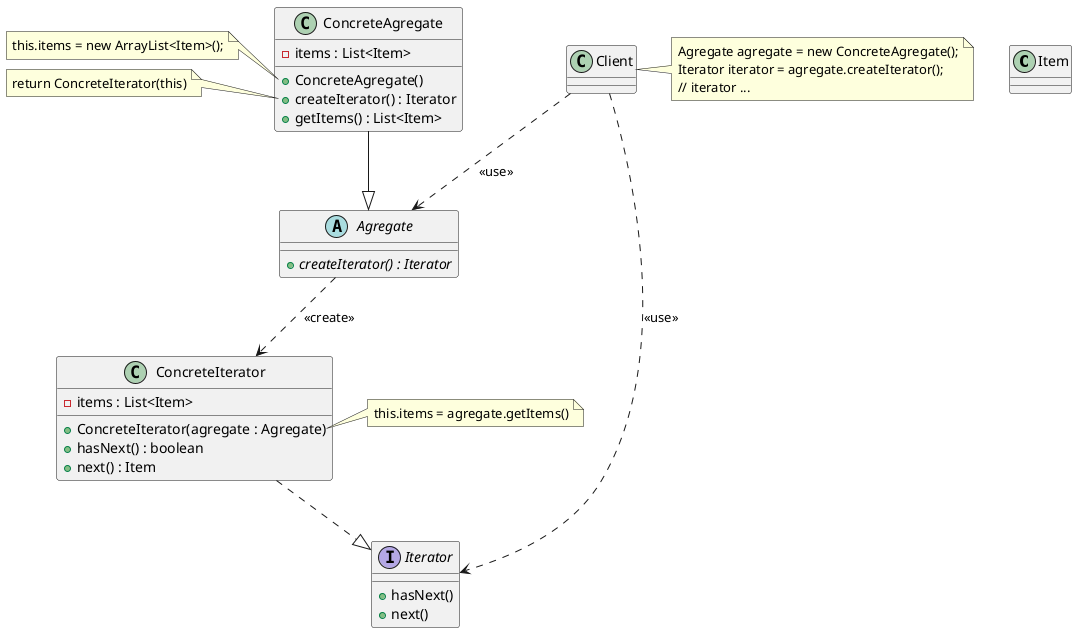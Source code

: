 @startuml

class Item {
}

interface Iterator {
    + hasNext()
    + next()
}

class ConcreteIterator {
    - items : List<Item>
    + ConcreteIterator(agregate : Agregate)
    + hasNext() : boolean
    + next() : Item
}

abstract class Agregate {
    + createIterator() : Iterator {abstract}
}

class ConcreteAgregate {
    - items : List<Item>
    + ConcreteAgregate()
    + createIterator() : Iterator
    + getItems() : List<Item>
}

class Client {
}

ConcreteIterator ..|> Iterator
ConcreteAgregate --|> Agregate
Agregate ..> ConcreteIterator : <<create>>

Client ..> Agregate : <<use>>
Client ..> Iterator : <<use>>

note left of ConcreteAgregate::"ConcreteAgregate()"
    this.items = new ArrayList<Item>();
end note

note left of ConcreteAgregate::"createIterator()"
    return ConcreteIterator(this)
end note

note left of ConcreteIterator::"ConcreteIterator(agregate : Agregate)"
    this.items = agregate.getItems()
end note

note right of Client
    Agregate agregate = new ConcreteAgregate();
    Iterator iterator = agregate.createIterator();
    // iterator ...
end note

@enduml
